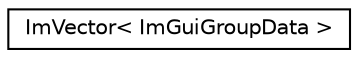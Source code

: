 digraph "Graphical Class Hierarchy"
{
  edge [fontname="Helvetica",fontsize="10",labelfontname="Helvetica",labelfontsize="10"];
  node [fontname="Helvetica",fontsize="10",shape=record];
  rankdir="LR";
  Node0 [label="ImVector\< ImGuiGroupData \>",height=0.2,width=0.4,color="black", fillcolor="white", style="filled",URL="$structImVector.html"];
}
